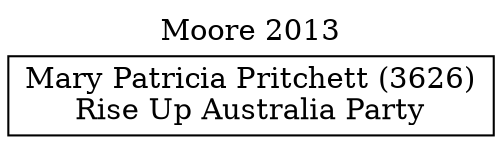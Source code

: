 // House preference flow
digraph "Mary Patricia Pritchett (3626)_Moore_2013" {
	graph [label="Moore 2013" labelloc=t mclimit=10]
	node [shape=box]
	"Mary Patricia Pritchett (3626)" [label="Mary Patricia Pritchett (3626)
Rise Up Australia Party"]
}

